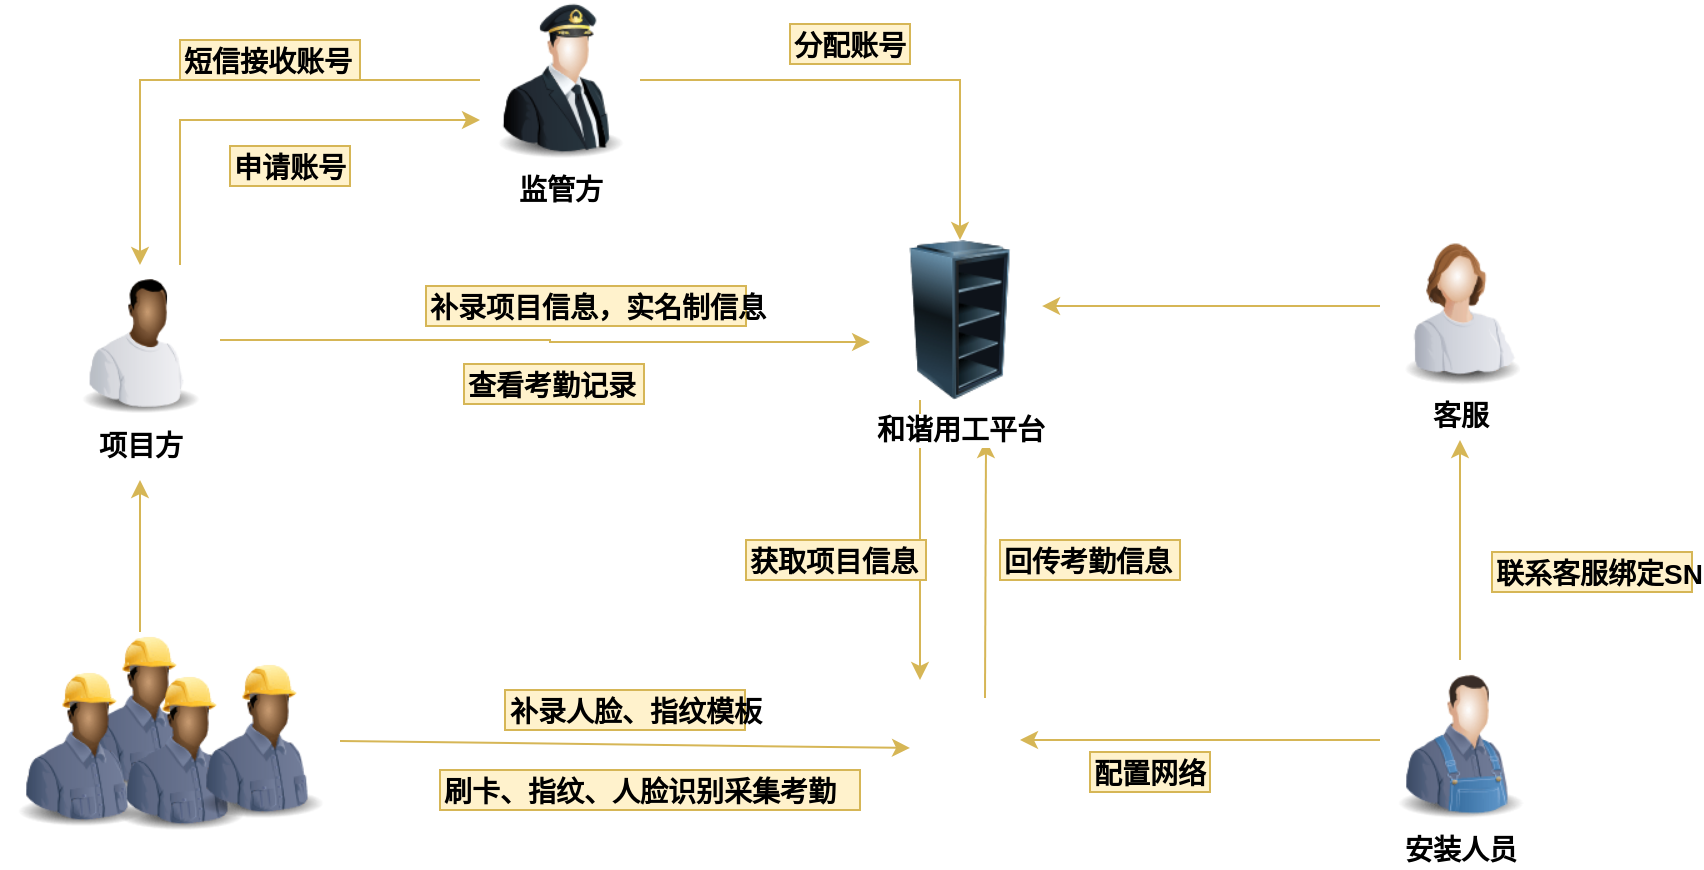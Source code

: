<mxfile version="10.6.7" type="github"><diagram id="_a7R3SMDpIANSsirNHLK" name="Page-1"><mxGraphModel dx="1394" dy="764" grid="1" gridSize="10" guides="1" tooltips="1" connect="1" arrows="1" fold="1" page="1" pageScale="1" pageWidth="827" pageHeight="1169" math="0" shadow="0"><root><mxCell id="0"/><mxCell id="1" parent="0"/><mxCell id="Us0XSX8ySKVpKYIhloQt-63" style="edgeStyle=none;rounded=0;orthogonalLoop=1;jettySize=auto;html=1;exitX=0.75;exitY=0;exitDx=0;exitDy=0;fillColor=#fff2cc;strokeColor=#d6b656;fontSize=14;fontStyle=1" edge="1" parent="1" source="Us0XSX8ySKVpKYIhloQt-1"><mxGeometry relative="1" as="geometry"><mxPoint x="653" y="430" as="targetPoint"/></mxGeometry></mxCell><mxCell id="Us0XSX8ySKVpKYIhloQt-1" value="" style="shape=image;html=1;verticalAlign=top;verticalLabelPosition=bottom;labelBackgroundColor=#ffffff;imageAspect=0;aspect=fixed;image=https://cdn4.iconfinder.com/data/icons/fugue/icon_shadowless/telephone-fax.png;fillColor=#fff2cc;strokeColor=#d6b656;fontSize=14;fontStyle=1" vertex="1" parent="1"><mxGeometry x="615" y="559" width="50" height="50" as="geometry"/></mxCell><mxCell id="Us0XSX8ySKVpKYIhloQt-34" style="edgeStyle=orthogonalEdgeStyle;rounded=0;orthogonalLoop=1;jettySize=auto;html=1;exitX=0.75;exitY=0;exitDx=0;exitDy=0;entryX=0;entryY=0.75;entryDx=0;entryDy=0;fillColor=#fff2cc;strokeColor=#d6b656;fontSize=14;fontStyle=1" edge="1" parent="1" source="Us0XSX8ySKVpKYIhloQt-2" target="Us0XSX8ySKVpKYIhloQt-29"><mxGeometry relative="1" as="geometry"/></mxCell><mxCell id="Us0XSX8ySKVpKYIhloQt-41" style="edgeStyle=orthogonalEdgeStyle;rounded=0;orthogonalLoop=1;jettySize=auto;html=1;entryX=-0.062;entryY=0.638;entryDx=0;entryDy=0;entryPerimeter=0;fillColor=#fff2cc;strokeColor=#d6b656;fontSize=14;fontStyle=1" edge="1" parent="1" source="Us0XSX8ySKVpKYIhloQt-2" target="Us0XSX8ySKVpKYIhloQt-9"><mxGeometry relative="1" as="geometry"/></mxCell><mxCell id="Us0XSX8ySKVpKYIhloQt-2" value="项目方" style="image;html=1;labelBackgroundColor=#ffffff;image=img/lib/clip_art/people/Worker_Black_128x128.png;fillColor=#fff2cc;strokeColor=#d6b656;fontSize=14;fontStyle=1" vertex="1" parent="1"><mxGeometry x="190" y="342.5" width="80" height="75" as="geometry"/></mxCell><mxCell id="Us0XSX8ySKVpKYIhloQt-62" style="edgeStyle=none;rounded=0;orthogonalLoop=1;jettySize=auto;html=1;exitX=0.25;exitY=1;exitDx=0;exitDy=0;fillColor=#fff2cc;strokeColor=#d6b656;fontSize=14;fontStyle=1" edge="1" parent="1" source="Us0XSX8ySKVpKYIhloQt-9"><mxGeometry relative="1" as="geometry"><mxPoint x="620" y="550" as="targetPoint"/></mxGeometry></mxCell><mxCell id="Us0XSX8ySKVpKYIhloQt-9" value="和谐用工平台" style="image;html=1;labelBackgroundColor=#ffffff;image=img/lib/clip_art/computers/Server_Rack_Empty_128x128.png;fillColor=#fff2cc;strokeColor=#d6b656;fontSize=14;fontStyle=1" vertex="1" parent="1"><mxGeometry x="600" y="330" width="80" height="80" as="geometry"/></mxCell><mxCell id="Us0XSX8ySKVpKYIhloQt-58" style="edgeStyle=none;rounded=0;orthogonalLoop=1;jettySize=auto;html=1;entryX=1.013;entryY=0.413;entryDx=0;entryDy=0;entryPerimeter=0;fillColor=#fff2cc;strokeColor=#d6b656;fontSize=14;fontStyle=1" edge="1" parent="1" source="Us0XSX8ySKVpKYIhloQt-11" target="Us0XSX8ySKVpKYIhloQt-9"><mxGeometry relative="1" as="geometry"/></mxCell><mxCell id="Us0XSX8ySKVpKYIhloQt-11" value="客服" style="image;html=1;labelBackgroundColor=#ffffff;image=img/lib/clip_art/people/Worker_Woman_128x128.png;fillColor=#fff2cc;strokeColor=#d6b656;fontSize=14;fontStyle=1" vertex="1" parent="1"><mxGeometry x="850" y="323" width="80" height="80" as="geometry"/></mxCell><mxCell id="Us0XSX8ySKVpKYIhloQt-37" style="edgeStyle=orthogonalEdgeStyle;rounded=0;orthogonalLoop=1;jettySize=auto;html=1;exitX=0.5;exitY=0;exitDx=0;exitDy=0;fillColor=#fff2cc;strokeColor=#d6b656;fontSize=14;fontStyle=1" edge="1" parent="1" source="Us0XSX8ySKVpKYIhloQt-13"><mxGeometry relative="1" as="geometry"><mxPoint x="230" y="450" as="targetPoint"/></mxGeometry></mxCell><mxCell id="Us0XSX8ySKVpKYIhloQt-13" value="" style="image;html=1;labelBackgroundColor=#ffffff;image=img/lib/clip_art/people/Construction_Worker_Man_Black_128x128.png;fillColor=#fff2cc;strokeColor=#d6b656;fontSize=14;fontStyle=1" vertex="1" parent="1"><mxGeometry x="190" y="526" width="80" height="80" as="geometry"/></mxCell><mxCell id="Us0XSX8ySKVpKYIhloQt-24" value="" style="image;html=1;labelBackgroundColor=#ffffff;image=img/lib/clip_art/people/Construction_Worker_Man_Black_128x128.png;fillColor=#fff2cc;strokeColor=#d6b656;fontSize=14;fontStyle=1" vertex="1" parent="1"><mxGeometry x="210" y="546" width="80" height="80" as="geometry"/></mxCell><mxCell id="Us0XSX8ySKVpKYIhloQt-25" value="" style="image;html=1;labelBackgroundColor=#ffffff;image=img/lib/clip_art/people/Construction_Worker_Man_Black_128x128.png" vertex="1" parent="1"><mxGeometry x="160" y="544" width="80" height="80" as="geometry"/></mxCell><mxCell id="Us0XSX8ySKVpKYIhloQt-55" style="edgeStyle=none;rounded=0;orthogonalLoop=1;jettySize=auto;html=1;entryX=0;entryY=0.5;entryDx=0;entryDy=0;fillColor=#fff2cc;strokeColor=#d6b656;fontSize=14;fontStyle=1" edge="1" parent="1" source="Us0XSX8ySKVpKYIhloQt-26" target="Us0XSX8ySKVpKYIhloQt-1"><mxGeometry relative="1" as="geometry"/></mxCell><mxCell id="Us0XSX8ySKVpKYIhloQt-26" value="" style="image;html=1;labelBackgroundColor=#ffffff;image=img/lib/clip_art/people/Construction_Worker_Man_Black_128x128.png;fillColor=#fff2cc;strokeColor=#d6b656;fontSize=14;fontStyle=1" vertex="1" parent="1"><mxGeometry x="250" y="540" width="80" height="80" as="geometry"/></mxCell><mxCell id="Us0XSX8ySKVpKYIhloQt-32" style="edgeStyle=orthogonalEdgeStyle;rounded=0;orthogonalLoop=1;jettySize=auto;html=1;fillColor=#fff2cc;strokeColor=#d6b656;fontSize=14;fontStyle=1" edge="1" parent="1" source="Us0XSX8ySKVpKYIhloQt-29" target="Us0XSX8ySKVpKYIhloQt-9"><mxGeometry relative="1" as="geometry"/></mxCell><mxCell id="Us0XSX8ySKVpKYIhloQt-33" style="edgeStyle=orthogonalEdgeStyle;rounded=0;orthogonalLoop=1;jettySize=auto;html=1;entryX=0.5;entryY=0;entryDx=0;entryDy=0;fillColor=#fff2cc;strokeColor=#d6b656;fontSize=14;fontStyle=1" edge="1" parent="1" source="Us0XSX8ySKVpKYIhloQt-29" target="Us0XSX8ySKVpKYIhloQt-2"><mxGeometry relative="1" as="geometry"/></mxCell><mxCell id="Us0XSX8ySKVpKYIhloQt-29" value="监管方" style="image;html=1;labelBackgroundColor=#ffffff;image=img/lib/clip_art/people/Pilot_Man_128x128.png;fillColor=#fff2cc;strokeColor=#d6b656;fontSize=14;fontStyle=1" vertex="1" parent="1"><mxGeometry x="400" y="210" width="80" height="80" as="geometry"/></mxCell><mxCell id="Us0XSX8ySKVpKYIhloQt-35" value="申请账号" style="text;html=1;resizable=0;points=[];autosize=1;align=left;verticalAlign=top;spacingTop=-4;fillColor=#fff2cc;strokeColor=#d6b656;fontSize=14;fontStyle=1" vertex="1" parent="1"><mxGeometry x="275" y="283" width="60" height="20" as="geometry"/></mxCell><mxCell id="Us0XSX8ySKVpKYIhloQt-36" value="短信接收账号" style="text;html=1;resizable=0;points=[];autosize=1;align=left;verticalAlign=top;spacingTop=-4;fillColor=#fff2cc;strokeColor=#d6b656;fontSize=14;fontStyle=1" vertex="1" parent="1"><mxGeometry x="250" y="230" width="90" height="20" as="geometry"/></mxCell><mxCell id="Us0XSX8ySKVpKYIhloQt-39" value="补录人脸、指纹模板" style="text;html=1;resizable=0;points=[];autosize=1;align=left;verticalAlign=top;spacingTop=-4;fillColor=#fff2cc;strokeColor=#d6b656;fontSize=14;fontStyle=1" vertex="1" parent="1"><mxGeometry x="412.5" y="555" width="120" height="20" as="geometry"/></mxCell><mxCell id="Us0XSX8ySKVpKYIhloQt-40" value="刷卡、指纹、人脸识别采集考勤" style="text;html=1;resizable=0;points=[];autosize=1;align=left;verticalAlign=top;spacingTop=-4;fillColor=#fff2cc;strokeColor=#d6b656;fontSize=14;fontStyle=1" vertex="1" parent="1"><mxGeometry x="380" y="595" width="210" height="20" as="geometry"/></mxCell><mxCell id="Us0XSX8ySKVpKYIhloQt-42" value="分配账号" style="text;html=1;resizable=0;points=[];autosize=1;align=left;verticalAlign=top;spacingTop=-4;fillColor=#fff2cc;strokeColor=#d6b656;fontSize=14;fontStyle=1" vertex="1" parent="1"><mxGeometry x="555" y="222" width="60" height="20" as="geometry"/></mxCell><mxCell id="Us0XSX8ySKVpKYIhloQt-43" value="补录项目信息，实名制信息" style="text;html=1;resizable=0;points=[];autosize=1;align=left;verticalAlign=top;spacingTop=-4;fillColor=#fff2cc;strokeColor=#d6b656;fontSize=14;fontStyle=1" vertex="1" parent="1"><mxGeometry x="373" y="353" width="160" height="20" as="geometry"/></mxCell><mxCell id="Us0XSX8ySKVpKYIhloQt-48" value="获取项目信息" style="text;html=1;resizable=0;points=[];autosize=1;align=left;verticalAlign=top;spacingTop=-4;fillColor=#fff2cc;strokeColor=#d6b656;fontSize=14;fontStyle=1" vertex="1" parent="1"><mxGeometry x="533" y="480" width="90" height="20" as="geometry"/></mxCell><mxCell id="Us0XSX8ySKVpKYIhloQt-54" style="edgeStyle=none;rounded=0;orthogonalLoop=1;jettySize=auto;html=1;fillColor=#fff2cc;strokeColor=#d6b656;fontSize=14;fontStyle=1" edge="1" parent="1" source="Us0XSX8ySKVpKYIhloQt-49"><mxGeometry relative="1" as="geometry"><mxPoint x="670" y="580" as="targetPoint"/></mxGeometry></mxCell><mxCell id="Us0XSX8ySKVpKYIhloQt-56" style="edgeStyle=none;rounded=0;orthogonalLoop=1;jettySize=auto;html=1;exitX=0.5;exitY=0;exitDx=0;exitDy=0;fillColor=#fff2cc;strokeColor=#d6b656;fontSize=14;fontStyle=1" edge="1" parent="1" source="Us0XSX8ySKVpKYIhloQt-49"><mxGeometry relative="1" as="geometry"><mxPoint x="890" y="430" as="targetPoint"/></mxGeometry></mxCell><mxCell id="Us0XSX8ySKVpKYIhloQt-49" value="安装人员" style="image;html=1;labelBackgroundColor=#ffffff;image=img/lib/clip_art/people/Farmer_Man_128x128.png;fillColor=#fff2cc;strokeColor=#d6b656;fontSize=14;fontStyle=1" vertex="1" parent="1"><mxGeometry x="850" y="540" width="80" height="80" as="geometry"/></mxCell><mxCell id="Us0XSX8ySKVpKYIhloQt-51" value="配置网络" style="text;html=1;resizable=0;points=[];autosize=1;align=left;verticalAlign=top;spacingTop=-4;fillColor=#fff2cc;strokeColor=#d6b656;fontSize=14;fontStyle=1" vertex="1" parent="1"><mxGeometry x="705" y="586" width="60" height="20" as="geometry"/></mxCell><mxCell id="Us0XSX8ySKVpKYIhloQt-57" value="联系客服绑定SN" style="text;html=1;resizable=0;points=[];autosize=1;align=left;verticalAlign=top;spacingTop=-4;fillColor=#fff2cc;strokeColor=#d6b656;fontSize=14;fontStyle=1" vertex="1" parent="1"><mxGeometry x="906" y="486" width="100" height="20" as="geometry"/></mxCell><mxCell id="Us0XSX8ySKVpKYIhloQt-64" value="回传考勤信息" style="text;html=1;resizable=0;points=[];autosize=1;align=left;verticalAlign=top;spacingTop=-4;fillColor=#fff2cc;strokeColor=#d6b656;fontSize=14;fontStyle=1" vertex="1" parent="1"><mxGeometry x="660" y="480" width="90" height="20" as="geometry"/></mxCell><mxCell id="Us0XSX8ySKVpKYIhloQt-65" value="查看考勤记录" style="text;html=1;resizable=0;points=[];autosize=1;align=left;verticalAlign=top;spacingTop=-4;fillColor=#fff2cc;strokeColor=#d6b656;fontSize=14;fontStyle=1" vertex="1" parent="1"><mxGeometry x="392" y="392" width="90" height="20" as="geometry"/></mxCell></root></mxGraphModel></diagram></mxfile>